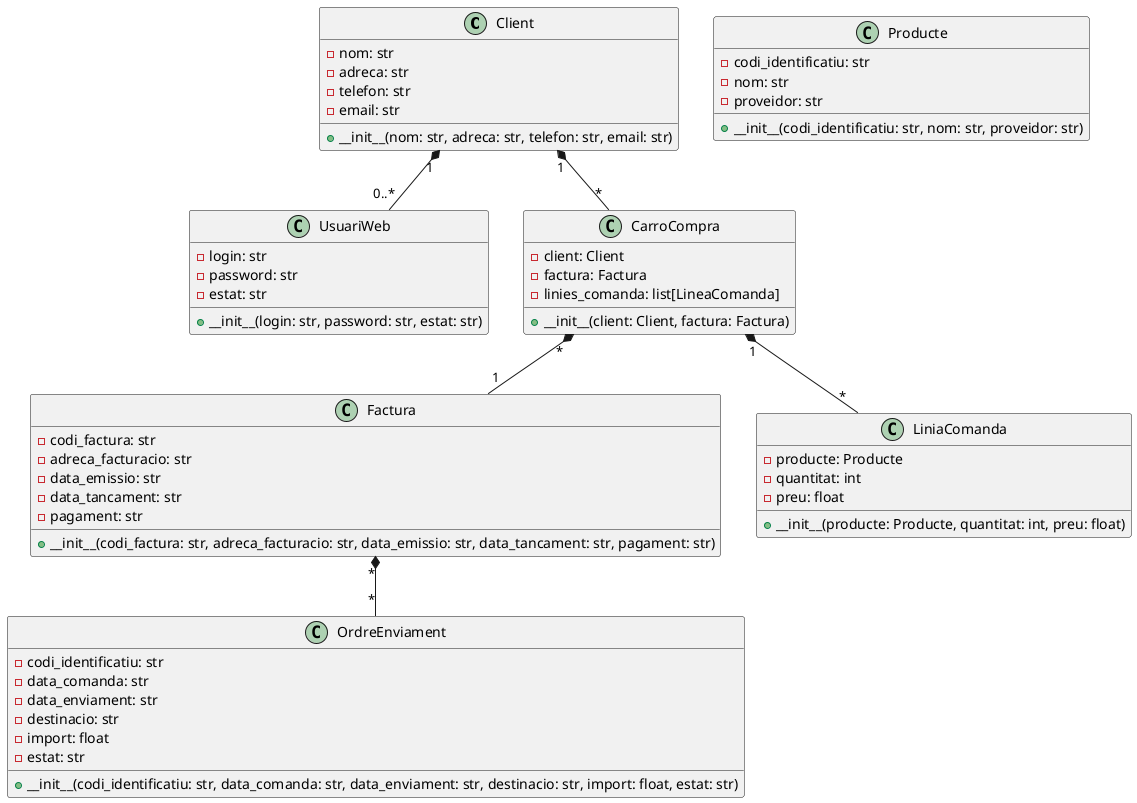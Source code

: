 @startuml

class Client {
    - nom: str
    - adreca: str
    - telefon: str
    - email: str
    + __init__(nom: str, adreca: str, telefon: str, email: str)
}

class UsuariWeb {
    - login: str
    - password: str
    - estat: str
    + __init__(login: str, password: str, estat: str)
}

class CarroCompra {
    - client: Client
    - factura: Factura
    - linies_comanda: list[LineaComanda]
    + __init__(client: Client, factura: Factura)
}

class Producte {
    - codi_identificatiu: str
    - nom: str
    - proveidor: str
    + __init__(codi_identificatiu: str, nom: str, proveidor: str)
}

class Factura {
    - codi_factura: str
    - adreca_facturacio: str
    - data_emissio: str
    - data_tancament: str
    - pagament: str
    + __init__(codi_factura: str, adreca_facturacio: str, data_emissio: str, data_tancament: str, pagament: str)
}

class LiniaComanda {
    - producte: Producte
    - quantitat: int
    - preu: float
    + __init__(producte: Producte, quantitat: int, preu: float)
}

class OrdreEnviament {
    - codi_identificatiu: str
    - data_comanda: str
    - data_enviament: str
    - destinacio: str
    - import: float
    - estat: str
    + __init__(codi_identificatiu: str, data_comanda: str, data_enviament: str, destinacio: str, import: float, estat: str)
}

Client "1" *-- "0..*" UsuariWeb
Client "1" *-- "*" CarroCompra
CarroCompra "*" *-- "1" Factura
CarroCompra "1" *-- "*" LiniaComanda
Factura "*" *-- "*" OrdreEnviament

@enduml
